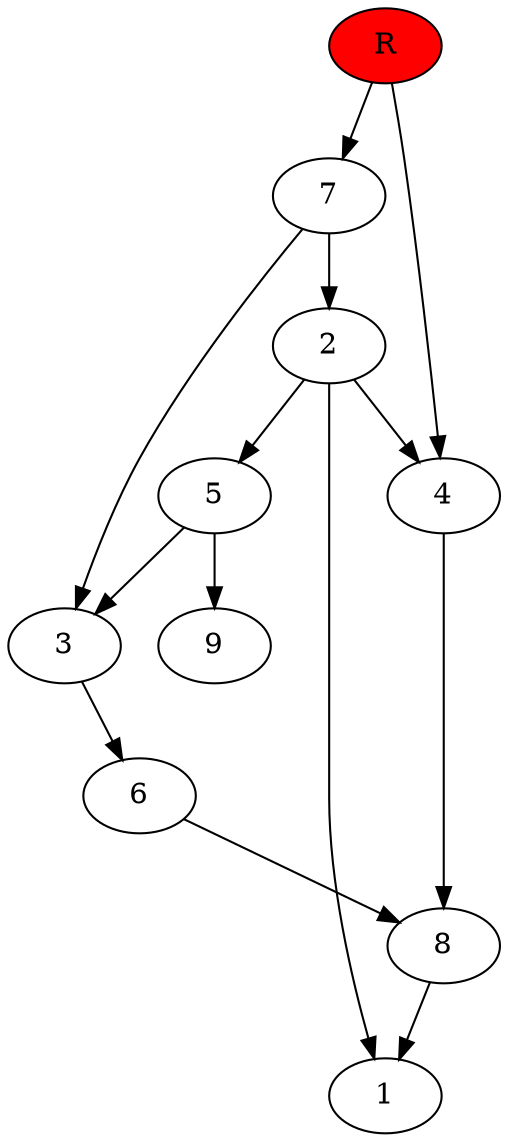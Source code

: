 digraph prb29212 {
	1
	2
	3
	4
	5
	6
	7
	8
	R [fillcolor="#ff0000" style=filled]
	2 -> 1
	2 -> 4
	2 -> 5
	3 -> 6
	4 -> 8
	5 -> 3
	5 -> 9
	6 -> 8
	7 -> 2
	7 -> 3
	8 -> 1
	R -> 4
	R -> 7
}

